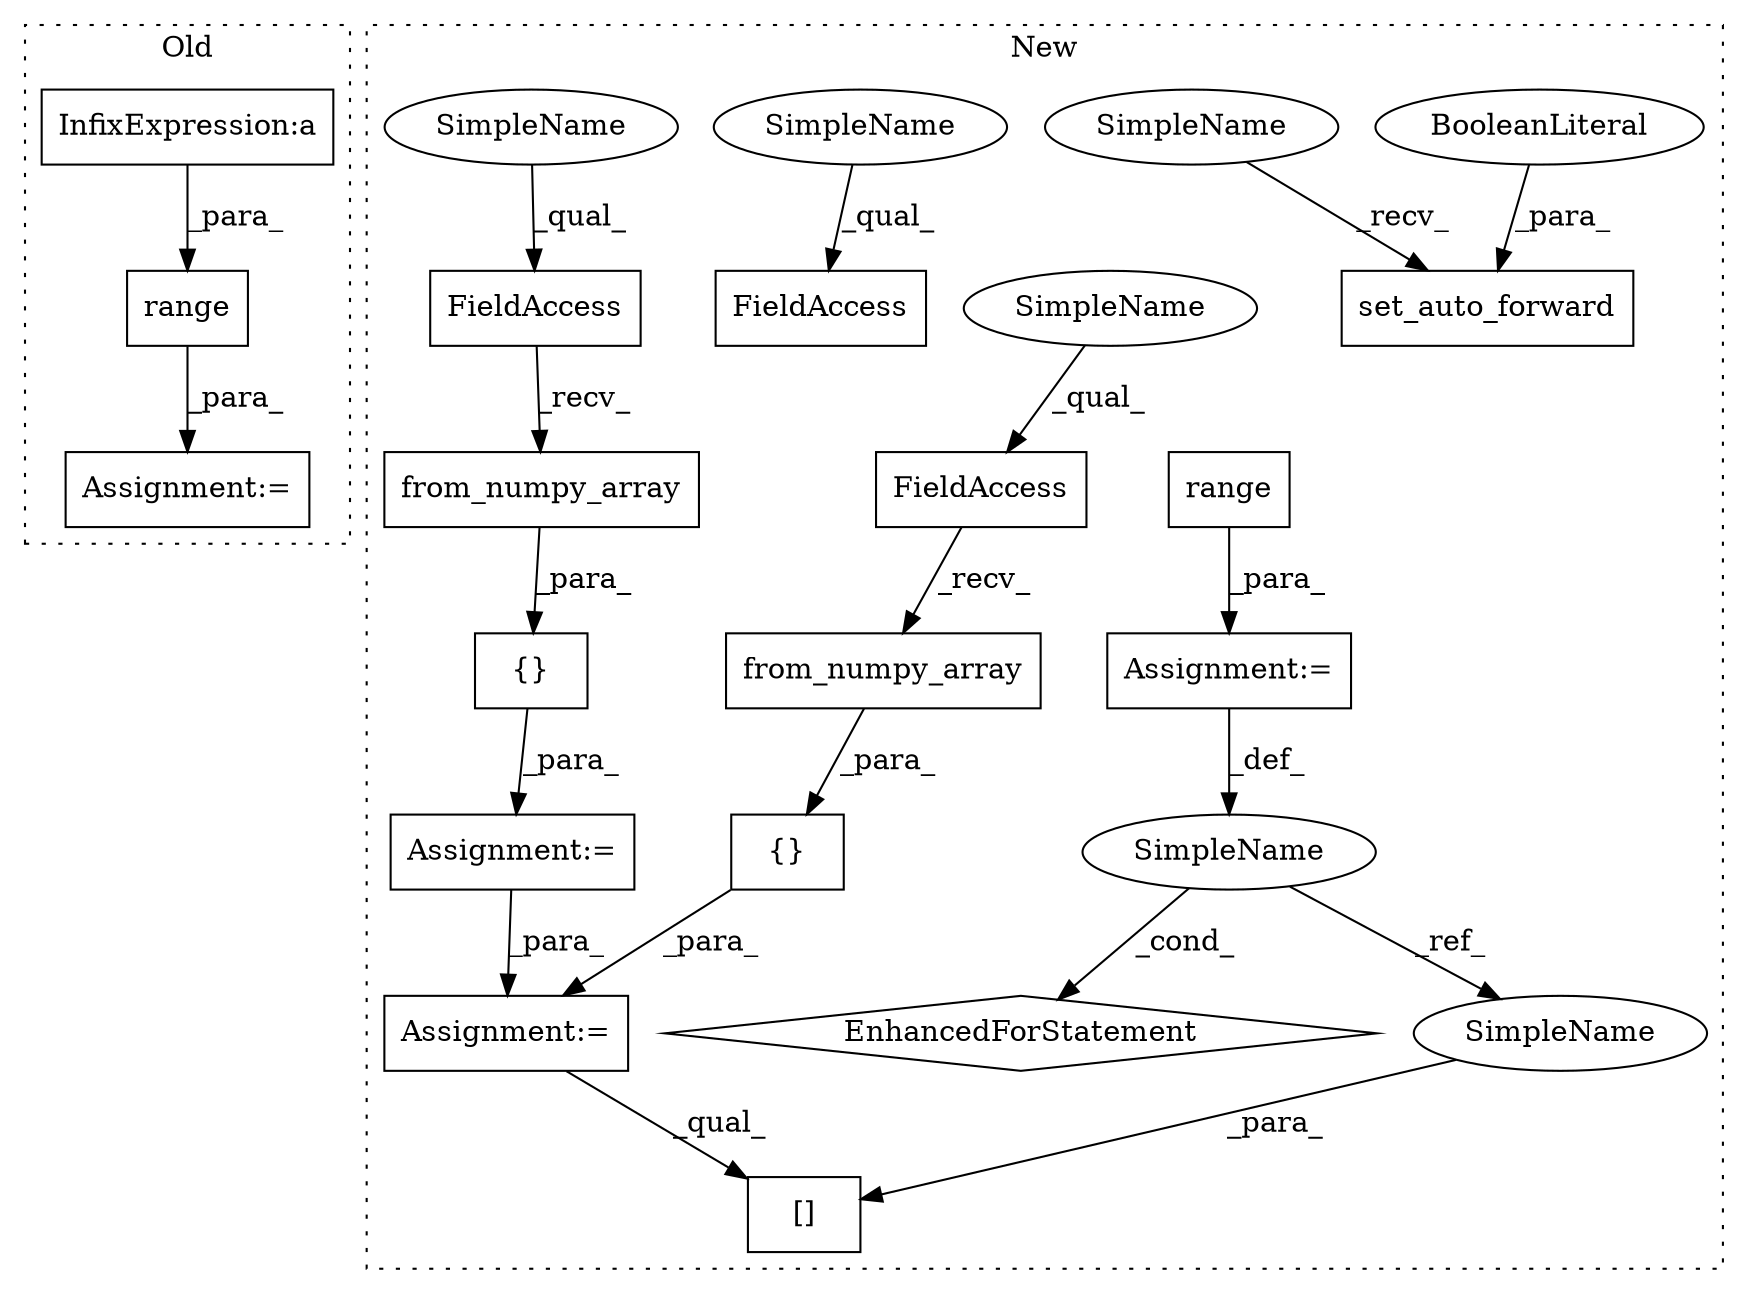 digraph G {
subgraph cluster0 {
1 [label="range" a="32" s="5573,5606" l="6,1" shape="box"];
3 [label="InfixExpression:a" a="27" s="5589" l="3" shape="box"];
8 [label="Assignment:=" a="7" s="5566" l="50" shape="box"];
label = "Old";
style="dotted";
}
subgraph cluster1 {
2 [label="set_auto_forward" a="32" s="5820,5841" l="17,1" shape="box"];
4 [label="FieldAccess" a="22" s="5677" l="14" shape="box"];
5 [label="FieldAccess" a="22" s="5578" l="14" shape="box"];
6 [label="FieldAccess" a="22" s="5511" l="14" shape="box"];
7 [label="BooleanLiteral" a="9" s="5837" l="4" shape="ellipse"];
9 [label="from_numpy_array" a="32" s="5593,5612" l="17,1" shape="box"];
10 [label="{}" a="4" s="5577,5613" l="1,1" shape="box"];
11 [label="[]" a="2" s="6406,6413" l="6,1" shape="box"];
12 [label="{}" a="4" s="5510,5545" l="1,1" shape="box"];
13 [label="SimpleName" a="42" s="6313" l="1" shape="ellipse"];
14 [label="EnhancedForStatement" a="70" s="6256,6334" l="53,2" shape="diamond"];
15 [label="range" a="32" s="6317,6333" l="6,1" shape="box"];
16 [label="Assignment:=" a="7" s="5566" l="2" shape="box"];
17 [label="Assignment:=" a="7" s="5500" l="1" shape="box"];
18 [label="Assignment:=" a="7" s="6256,6334" l="53,2" shape="box"];
19 [label="from_numpy_array" a="32" s="5526,5544" l="17,1" shape="box"];
20 [label="SimpleName" a="42" s="6412" l="1" shape="ellipse"];
21 [label="SimpleName" a="42" s="5813" l="6" shape="ellipse"];
22 [label="SimpleName" a="42" s="5578" l="6" shape="ellipse"];
23 [label="SimpleName" a="42" s="5677" l="6" shape="ellipse"];
24 [label="SimpleName" a="42" s="5511" l="6" shape="ellipse"];
label = "New";
style="dotted";
}
1 -> 8 [label="_para_"];
3 -> 1 [label="_para_"];
5 -> 9 [label="_recv_"];
6 -> 19 [label="_recv_"];
7 -> 2 [label="_para_"];
9 -> 10 [label="_para_"];
10 -> 16 [label="_para_"];
12 -> 17 [label="_para_"];
13 -> 20 [label="_ref_"];
13 -> 14 [label="_cond_"];
15 -> 18 [label="_para_"];
16 -> 11 [label="_qual_"];
17 -> 16 [label="_para_"];
18 -> 13 [label="_def_"];
19 -> 12 [label="_para_"];
20 -> 11 [label="_para_"];
21 -> 2 [label="_recv_"];
22 -> 5 [label="_qual_"];
23 -> 4 [label="_qual_"];
24 -> 6 [label="_qual_"];
}